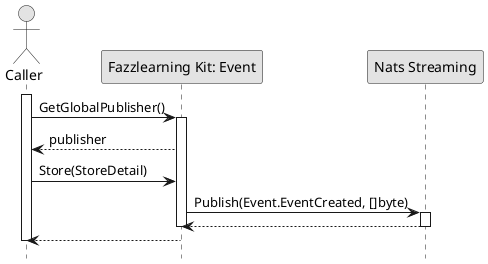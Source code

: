 @startuml PublishEventCreated

skinparam ConditionStyle hline
skinparam Monochrome true
skinparam Shadowing false
hide footbox

actor Caller
participant "Fazzlearning Kit: Event" as FazzlearningKitEvent
participant "Nats Streaming" as NatsStreaming

activate Caller

Caller->FazzlearningKitEvent: GetGlobalPublisher()
activate FazzlearningKitEvent
FazzlearningKitEvent-->Caller: publisher
Caller->FazzlearningKitEvent: Store(StoreDetail)
FazzlearningKitEvent->NatsStreaming: Publish(Event.EventCreated, []byte)
activate NatsStreaming
NatsStreaming-->FazzlearningKitEvent
deactivate NatsStreaming
deactivate FazzlearningKitEvent
FazzlearningKitEvent-->Caller

deactivate Caller

@enduml